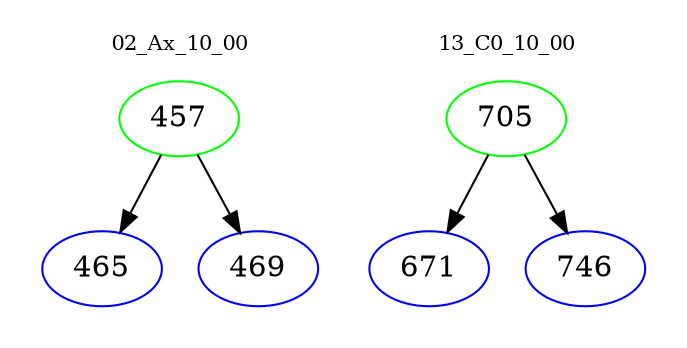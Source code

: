 digraph{
subgraph cluster_0 {
color = white
label = "02_Ax_10_00";
fontsize=10;
T0_457 [label="457", color="green"]
T0_457 -> T0_465 [color="black"]
T0_465 [label="465", color="blue"]
T0_457 -> T0_469 [color="black"]
T0_469 [label="469", color="blue"]
}
subgraph cluster_1 {
color = white
label = "13_C0_10_00";
fontsize=10;
T1_705 [label="705", color="green"]
T1_705 -> T1_671 [color="black"]
T1_671 [label="671", color="blue"]
T1_705 -> T1_746 [color="black"]
T1_746 [label="746", color="blue"]
}
}
